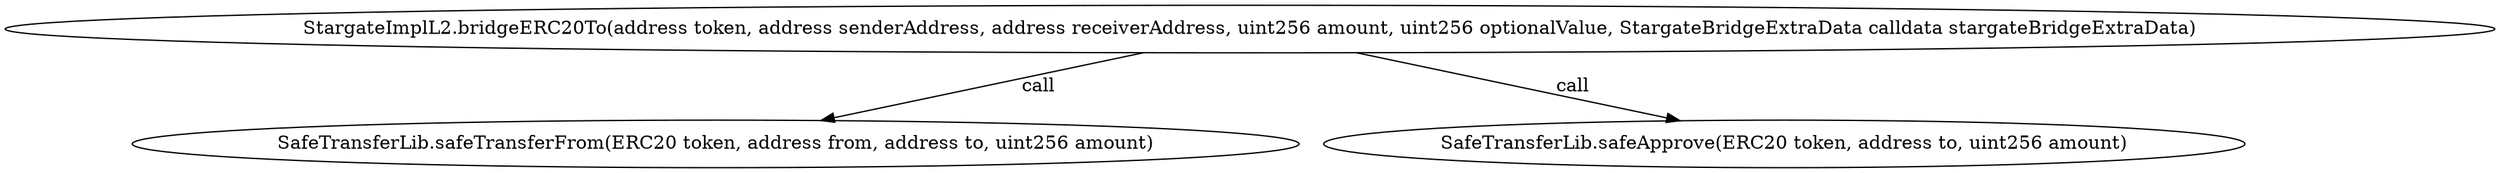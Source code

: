 digraph "" {
	graph [bb="0,0,1557,124.8"];
	node [label="\N"];
	"StargateImplL2.bridgeERC20To(address token, address senderAddress, address receiverAddress, uint256 amount, uint256 optionalValue, \
StargateBridgeExtraData calldata stargateBridgeExtraData)"	 [height=0.5,
		pos="778.5,106.8",
		width=21.625];
	"SafeTransferLib.safeTransferFrom(ERC20 token, address from, address to, uint256 amount)"	 [height=0.5,
		pos="438.5,18",
		width=10.251];
	"StargateImplL2.bridgeERC20To(address token, address senderAddress, address receiverAddress, uint256 amount, uint256 optionalValue, \
StargateBridgeExtraData calldata stargateBridgeExtraData)" -> "SafeTransferLib.safeTransferFrom(ERC20 token, address from, address to, uint256 amount)" [key=call,
	label=" call",
	lp="651.35,62.4",
	pos="e,506.33,35.716 709.69,88.83 653.65,74.194 574.55,53.534 516.23,38.303"];
"SafeTransferLib.safeApprove(ERC20 token, address to, uint256 amount)" [height=0.5,
	pos="1119.5,18",
	width=8.1727];
"StargateImplL2.bridgeERC20To(address token, address senderAddress, address receiverAddress, uint256 amount, uint256 optionalValue, \
StargateBridgeExtraData calldata stargateBridgeExtraData)" -> "SafeTransferLib.safeApprove(ERC20 token, address to, uint256 amount)" [key=call,
label=" call",
lp="992.35,62.4",
pos="e,1052,35.565 847.5,88.83 903.89,74.146 983.56,53.399 1042.1,38.153"];
}

